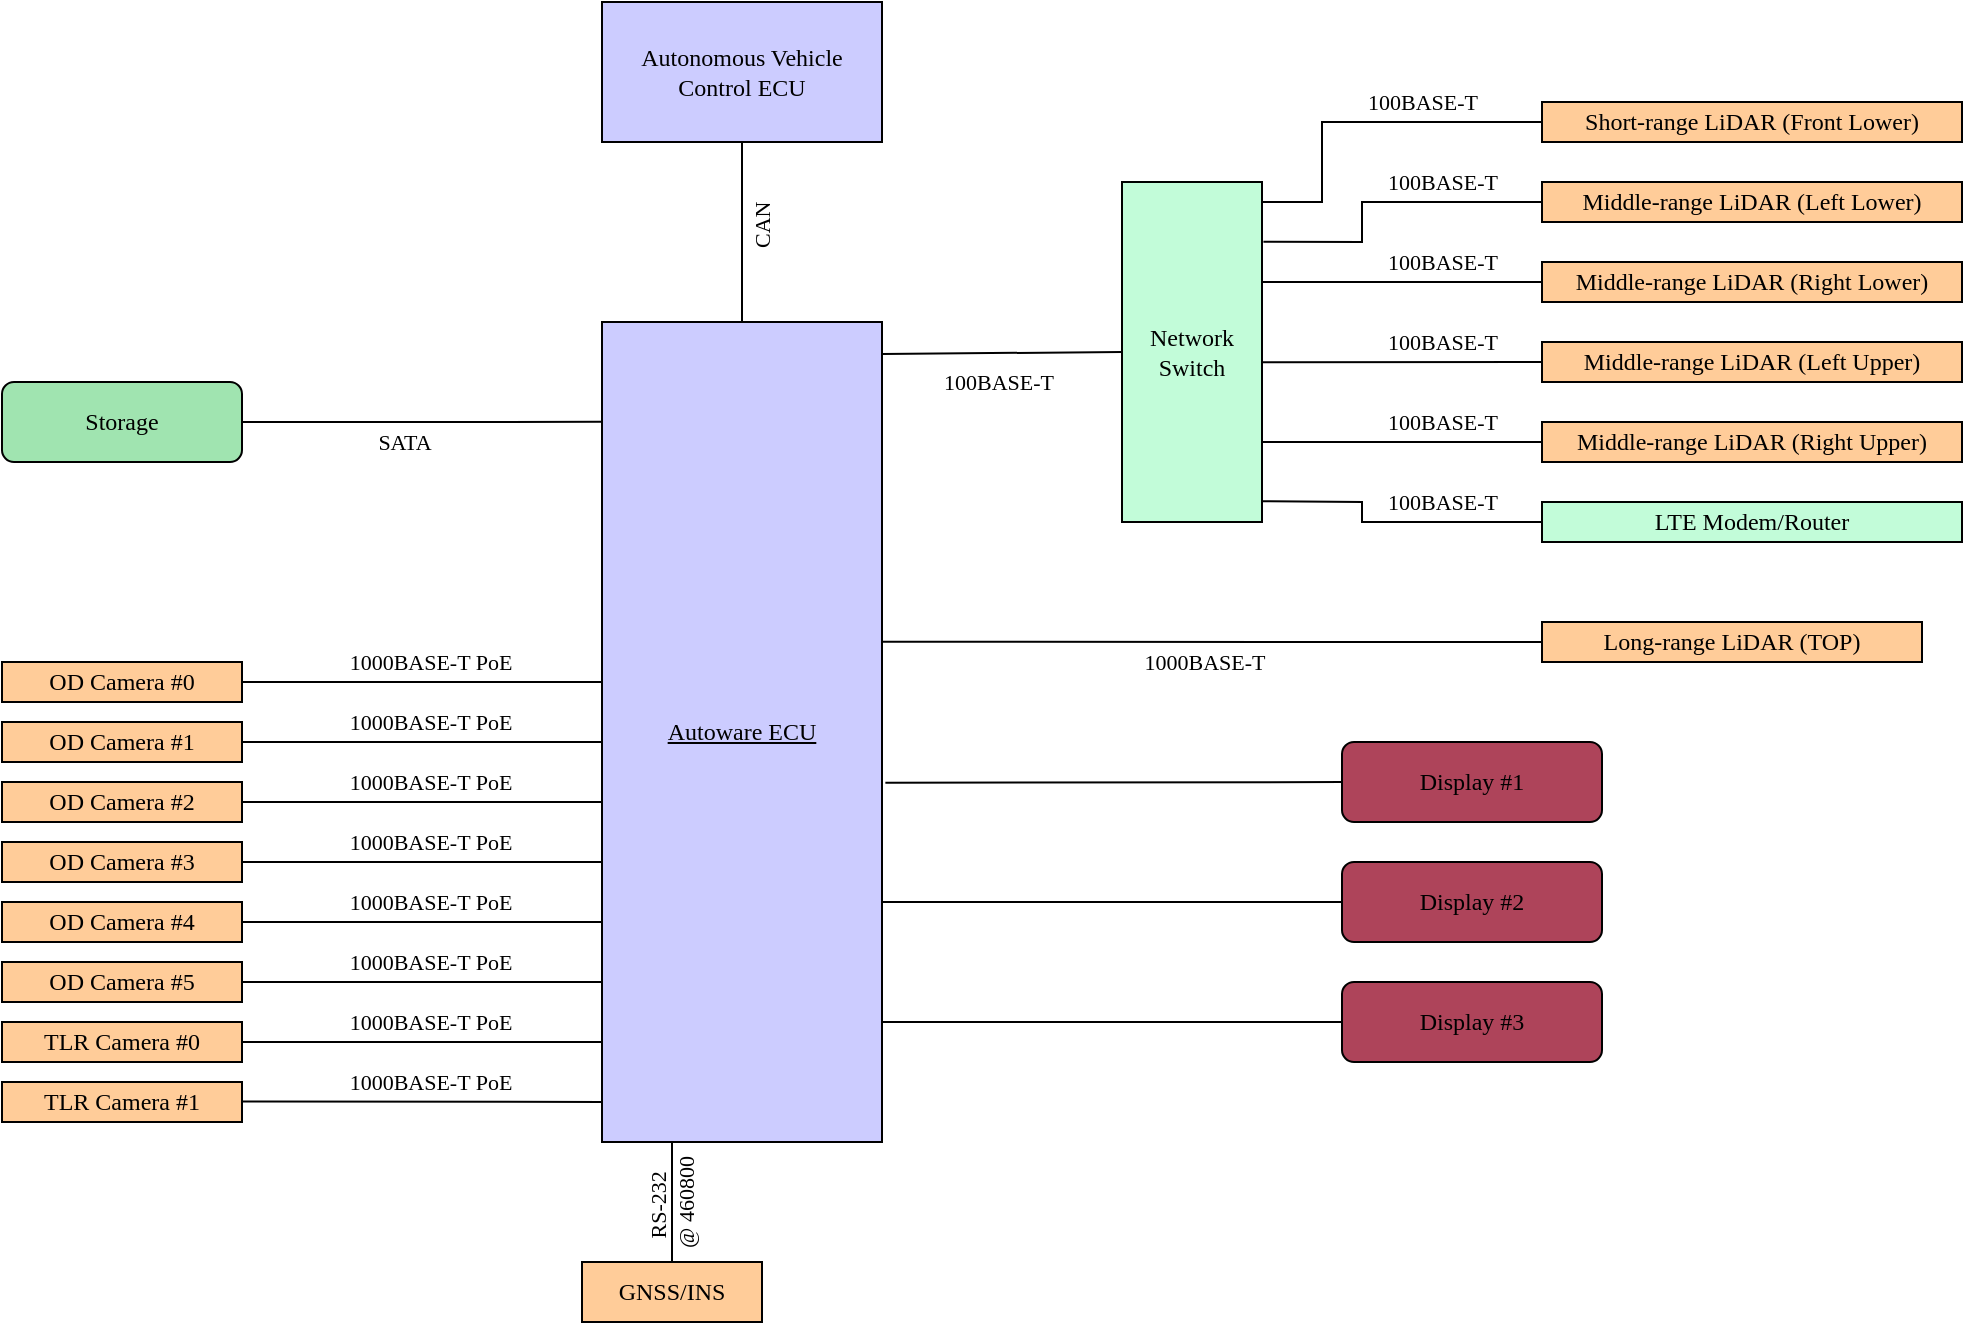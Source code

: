 <mxfile version="21.6.8" type="device" pages="2">
  <diagram name="Autoware-ECU" id="AX5VR44v51WtBOYb665k">
    <mxGraphModel dx="1434" dy="844" grid="1" gridSize="10" guides="1" tooltips="1" connect="1" arrows="1" fold="1" page="1" pageScale="1" pageWidth="1169" pageHeight="827" math="0" shadow="0">
      <root>
        <mxCell id="0" />
        <mxCell id="1" parent="0" />
        <mxCell id="MpWLjFtGv5BQi0g2c6ED-1" value="Autoware ECU" style="rounded=0;whiteSpace=wrap;html=1;fontStyle=4;fillColor=#CCCCFF;fontFamily=Prompt;fontSource=https%3A%2F%2Ffonts.googleapis.com%2Fcss%3Ffamily%3DPrompt;" vertex="1" parent="1">
          <mxGeometry x="380" y="170" width="140" height="410" as="geometry" />
        </mxCell>
        <mxCell id="MpWLjFtGv5BQi0g2c6ED-2" value="" style="endArrow=none;html=1;rounded=0;endFill=0;fontFamily=Prompt;fontSource=https%3A%2F%2Ffonts.googleapis.com%2Fcss%3Ffamily%3DPrompt;" edge="1" parent="1">
          <mxGeometry width="50" height="50" relative="1" as="geometry">
            <mxPoint x="380" y="560" as="sourcePoint" />
            <mxPoint x="200" y="559.71" as="targetPoint" />
          </mxGeometry>
        </mxCell>
        <mxCell id="MpWLjFtGv5BQi0g2c6ED-58" value="1000BASE-T PoE" style="edgeLabel;html=1;align=center;verticalAlign=middle;resizable=0;points=[];fontFamily=Prompt;fontSource=https%3A%2F%2Ffonts.googleapis.com%2Fcss%3Ffamily%3DPrompt;" vertex="1" connectable="0" parent="MpWLjFtGv5BQi0g2c6ED-2">
          <mxGeometry x="-0.044" y="1" relative="1" as="geometry">
            <mxPoint y="-11" as="offset" />
          </mxGeometry>
        </mxCell>
        <mxCell id="MpWLjFtGv5BQi0g2c6ED-5" value="TLR Camera #1" style="rounded=0;whiteSpace=wrap;html=1;fillColor=#FFCC99;fontFamily=Prompt;fontSource=https%3A%2F%2Ffonts.googleapis.com%2Fcss%3Ffamily%3DPrompt;" vertex="1" parent="1">
          <mxGeometry x="80" y="550" width="120" height="20" as="geometry" />
        </mxCell>
        <mxCell id="MpWLjFtGv5BQi0g2c6ED-6" value="" style="endArrow=none;html=1;rounded=0;endFill=0;fontFamily=Prompt;fontSource=https%3A%2F%2Ffonts.googleapis.com%2Fcss%3Ffamily%3DPrompt;" edge="1" parent="1">
          <mxGeometry width="50" height="50" relative="1" as="geometry">
            <mxPoint x="380" y="530" as="sourcePoint" />
            <mxPoint x="200" y="530" as="targetPoint" />
          </mxGeometry>
        </mxCell>
        <mxCell id="MpWLjFtGv5BQi0g2c6ED-59" value="1000BASE-T PoE" style="edgeLabel;html=1;align=center;verticalAlign=middle;resizable=0;points=[];fontFamily=Prompt;fontSource=https%3A%2F%2Ffonts.googleapis.com%2Fcss%3Ffamily%3DPrompt;" vertex="1" connectable="0" parent="MpWLjFtGv5BQi0g2c6ED-6">
          <mxGeometry x="-0.044" y="1" relative="1" as="geometry">
            <mxPoint y="-11" as="offset" />
          </mxGeometry>
        </mxCell>
        <mxCell id="MpWLjFtGv5BQi0g2c6ED-7" value="TLR Camera #0" style="rounded=0;whiteSpace=wrap;html=1;fillColor=#FFCC99;fontFamily=Prompt;fontSource=https%3A%2F%2Ffonts.googleapis.com%2Fcss%3Ffamily%3DPrompt;" vertex="1" parent="1">
          <mxGeometry x="80" y="520" width="120" height="20" as="geometry" />
        </mxCell>
        <mxCell id="MpWLjFtGv5BQi0g2c6ED-8" value="" style="endArrow=none;html=1;rounded=0;endFill=0;fontFamily=Prompt;fontSource=https%3A%2F%2Ffonts.googleapis.com%2Fcss%3Ffamily%3DPrompt;" edge="1" parent="1">
          <mxGeometry width="50" height="50" relative="1" as="geometry">
            <mxPoint x="380" y="500" as="sourcePoint" />
            <mxPoint x="200" y="500" as="targetPoint" />
          </mxGeometry>
        </mxCell>
        <mxCell id="MpWLjFtGv5BQi0g2c6ED-60" value="1000BASE-T PoE" style="edgeLabel;html=1;align=center;verticalAlign=middle;resizable=0;points=[];fontFamily=Prompt;fontSource=https%3A%2F%2Ffonts.googleapis.com%2Fcss%3Ffamily%3DPrompt;" vertex="1" connectable="0" parent="MpWLjFtGv5BQi0g2c6ED-8">
          <mxGeometry x="-0.044" y="1" relative="1" as="geometry">
            <mxPoint y="-11" as="offset" />
          </mxGeometry>
        </mxCell>
        <mxCell id="MpWLjFtGv5BQi0g2c6ED-9" value="OD Camera #5" style="rounded=0;whiteSpace=wrap;html=1;fillColor=#FFCC99;fontFamily=Prompt;fontSource=https%3A%2F%2Ffonts.googleapis.com%2Fcss%3Ffamily%3DPrompt;" vertex="1" parent="1">
          <mxGeometry x="80" y="490" width="120" height="20" as="geometry" />
        </mxCell>
        <mxCell id="MpWLjFtGv5BQi0g2c6ED-10" value="" style="endArrow=none;html=1;rounded=0;endFill=0;fontFamily=Prompt;fontSource=https%3A%2F%2Ffonts.googleapis.com%2Fcss%3Ffamily%3DPrompt;" edge="1" parent="1">
          <mxGeometry width="50" height="50" relative="1" as="geometry">
            <mxPoint x="380" y="470" as="sourcePoint" />
            <mxPoint x="200" y="470" as="targetPoint" />
          </mxGeometry>
        </mxCell>
        <mxCell id="MpWLjFtGv5BQi0g2c6ED-61" value="1000BASE-T PoE" style="edgeLabel;html=1;align=center;verticalAlign=middle;resizable=0;points=[];fontFamily=Prompt;fontSource=https%3A%2F%2Ffonts.googleapis.com%2Fcss%3Ffamily%3DPrompt;" vertex="1" connectable="0" parent="MpWLjFtGv5BQi0g2c6ED-10">
          <mxGeometry x="-0.044" y="1" relative="1" as="geometry">
            <mxPoint y="-11" as="offset" />
          </mxGeometry>
        </mxCell>
        <mxCell id="MpWLjFtGv5BQi0g2c6ED-11" value="OD Camera #4" style="rounded=0;whiteSpace=wrap;html=1;fillColor=#FFCC99;fontFamily=Prompt;fontSource=https%3A%2F%2Ffonts.googleapis.com%2Fcss%3Ffamily%3DPrompt;" vertex="1" parent="1">
          <mxGeometry x="80" y="460" width="120" height="20" as="geometry" />
        </mxCell>
        <mxCell id="MpWLjFtGv5BQi0g2c6ED-12" value="" style="endArrow=none;html=1;rounded=0;endFill=0;fontFamily=Prompt;fontSource=https%3A%2F%2Ffonts.googleapis.com%2Fcss%3Ffamily%3DPrompt;" edge="1" parent="1">
          <mxGeometry width="50" height="50" relative="1" as="geometry">
            <mxPoint x="380" y="440" as="sourcePoint" />
            <mxPoint x="200" y="440" as="targetPoint" />
          </mxGeometry>
        </mxCell>
        <mxCell id="MpWLjFtGv5BQi0g2c6ED-62" value="1000BASE-T PoE" style="edgeLabel;html=1;align=center;verticalAlign=middle;resizable=0;points=[];fontFamily=Prompt;fontSource=https%3A%2F%2Ffonts.googleapis.com%2Fcss%3Ffamily%3DPrompt;" vertex="1" connectable="0" parent="MpWLjFtGv5BQi0g2c6ED-12">
          <mxGeometry x="-0.044" y="1" relative="1" as="geometry">
            <mxPoint y="-11" as="offset" />
          </mxGeometry>
        </mxCell>
        <mxCell id="MpWLjFtGv5BQi0g2c6ED-13" value="OD Camera #3" style="rounded=0;whiteSpace=wrap;html=1;fillColor=#FFCC99;fontFamily=Prompt;fontSource=https%3A%2F%2Ffonts.googleapis.com%2Fcss%3Ffamily%3DPrompt;" vertex="1" parent="1">
          <mxGeometry x="80" y="430" width="120" height="20" as="geometry" />
        </mxCell>
        <mxCell id="MpWLjFtGv5BQi0g2c6ED-14" value="" style="endArrow=none;html=1;rounded=0;endFill=0;fontFamily=Prompt;fontSource=https%3A%2F%2Ffonts.googleapis.com%2Fcss%3Ffamily%3DPrompt;" edge="1" parent="1">
          <mxGeometry width="50" height="50" relative="1" as="geometry">
            <mxPoint x="380" y="410" as="sourcePoint" />
            <mxPoint x="200" y="410" as="targetPoint" />
          </mxGeometry>
        </mxCell>
        <mxCell id="MpWLjFtGv5BQi0g2c6ED-63" value="1000BASE-T PoE" style="edgeLabel;html=1;align=center;verticalAlign=middle;resizable=0;points=[];fontFamily=Prompt;fontSource=https%3A%2F%2Ffonts.googleapis.com%2Fcss%3Ffamily%3DPrompt;" vertex="1" connectable="0" parent="MpWLjFtGv5BQi0g2c6ED-14">
          <mxGeometry x="-0.044" y="1" relative="1" as="geometry">
            <mxPoint y="-11" as="offset" />
          </mxGeometry>
        </mxCell>
        <mxCell id="MpWLjFtGv5BQi0g2c6ED-15" value="OD Camera #2" style="rounded=0;whiteSpace=wrap;html=1;fillColor=#FFCC99;fontFamily=Prompt;fontSource=https%3A%2F%2Ffonts.googleapis.com%2Fcss%3Ffamily%3DPrompt;" vertex="1" parent="1">
          <mxGeometry x="80" y="400" width="120" height="20" as="geometry" />
        </mxCell>
        <mxCell id="MpWLjFtGv5BQi0g2c6ED-16" value="" style="endArrow=none;html=1;rounded=0;endFill=0;fontFamily=Prompt;fontSource=https%3A%2F%2Ffonts.googleapis.com%2Fcss%3Ffamily%3DPrompt;" edge="1" parent="1">
          <mxGeometry width="50" height="50" relative="1" as="geometry">
            <mxPoint x="380" y="380" as="sourcePoint" />
            <mxPoint x="200" y="380" as="targetPoint" />
          </mxGeometry>
        </mxCell>
        <mxCell id="MpWLjFtGv5BQi0g2c6ED-64" value="1000BASE-T PoE" style="edgeLabel;html=1;align=center;verticalAlign=middle;resizable=0;points=[];fontFamily=Prompt;fontSource=https%3A%2F%2Ffonts.googleapis.com%2Fcss%3Ffamily%3DPrompt;" vertex="1" connectable="0" parent="MpWLjFtGv5BQi0g2c6ED-16">
          <mxGeometry x="-0.044" y="1" relative="1" as="geometry">
            <mxPoint y="-11" as="offset" />
          </mxGeometry>
        </mxCell>
        <mxCell id="MpWLjFtGv5BQi0g2c6ED-17" value="OD Camera #1" style="rounded=0;whiteSpace=wrap;html=1;fillColor=#FFCC99;fontFamily=Prompt;fontSource=https%3A%2F%2Ffonts.googleapis.com%2Fcss%3Ffamily%3DPrompt;" vertex="1" parent="1">
          <mxGeometry x="80" y="370" width="120" height="20" as="geometry" />
        </mxCell>
        <mxCell id="MpWLjFtGv5BQi0g2c6ED-18" value="" style="endArrow=none;html=1;rounded=0;endFill=0;fontFamily=Prompt;fontSource=https%3A%2F%2Ffonts.googleapis.com%2Fcss%3Ffamily%3DPrompt;" edge="1" parent="1">
          <mxGeometry width="50" height="50" relative="1" as="geometry">
            <mxPoint x="380" y="350" as="sourcePoint" />
            <mxPoint x="200" y="350" as="targetPoint" />
          </mxGeometry>
        </mxCell>
        <mxCell id="MpWLjFtGv5BQi0g2c6ED-65" value="1000BASE-T PoE" style="edgeLabel;html=1;align=center;verticalAlign=middle;resizable=0;points=[];fontFamily=Prompt;fontSource=https%3A%2F%2Ffonts.googleapis.com%2Fcss%3Ffamily%3DPrompt;labelBackgroundColor=none;" vertex="1" connectable="0" parent="MpWLjFtGv5BQi0g2c6ED-18">
          <mxGeometry x="-0.044" y="1" relative="1" as="geometry">
            <mxPoint y="-11" as="offset" />
          </mxGeometry>
        </mxCell>
        <mxCell id="MpWLjFtGv5BQi0g2c6ED-19" value="OD Camera #0" style="rounded=0;whiteSpace=wrap;html=1;fillColor=#FFCC99;fontFamily=Prompt;fontSource=https%3A%2F%2Ffonts.googleapis.com%2Fcss%3Ffamily%3DPrompt;" vertex="1" parent="1">
          <mxGeometry x="80" y="340" width="120" height="20" as="geometry" />
        </mxCell>
        <mxCell id="MpWLjFtGv5BQi0g2c6ED-22" value="GNSS/INS" style="rounded=0;whiteSpace=wrap;html=1;fillColor=#FFCC99;fontFamily=Prompt;fontSource=https%3A%2F%2Ffonts.googleapis.com%2Fcss%3Ffamily%3DPrompt;" vertex="1" parent="1">
          <mxGeometry x="370" y="640" width="90" height="30" as="geometry" />
        </mxCell>
        <mxCell id="MpWLjFtGv5BQi0g2c6ED-23" value="Autonomous Vehicle&lt;br&gt;Control ECU" style="rounded=0;whiteSpace=wrap;html=1;fillColor=#CCCCFF;fontFamily=Prompt;fontSource=https%3A%2F%2Ffonts.googleapis.com%2Fcss%3Ffamily%3DPrompt;" vertex="1" parent="1">
          <mxGeometry x="380" y="10" width="140" height="70" as="geometry" />
        </mxCell>
        <mxCell id="MpWLjFtGv5BQi0g2c6ED-24" value="Network&lt;br&gt;Switch" style="rounded=0;whiteSpace=wrap;html=1;fillColor=#C2FCD9;fontFamily=Prompt;fontSource=https%3A%2F%2Ffonts.googleapis.com%2Fcss%3Ffamily%3DPrompt;" vertex="1" parent="1">
          <mxGeometry x="640" y="100" width="70" height="170" as="geometry" />
        </mxCell>
        <mxCell id="MpWLjFtGv5BQi0g2c6ED-25" value="" style="endArrow=none;html=1;rounded=0;entryX=0;entryY=0.5;entryDx=0;entryDy=0;exitX=1.001;exitY=0.039;exitDx=0;exitDy=0;exitPerimeter=0;endFill=0;fontFamily=Prompt;fontSource=https%3A%2F%2Ffonts.googleapis.com%2Fcss%3Ffamily%3DPrompt;" edge="1" parent="1" source="MpWLjFtGv5BQi0g2c6ED-1" target="MpWLjFtGv5BQi0g2c6ED-24">
          <mxGeometry width="50" height="50" relative="1" as="geometry">
            <mxPoint x="310" y="370" as="sourcePoint" />
            <mxPoint x="360" y="320" as="targetPoint" />
          </mxGeometry>
        </mxCell>
        <mxCell id="MpWLjFtGv5BQi0g2c6ED-67" value="100BASE-T" style="edgeLabel;html=1;align=center;verticalAlign=middle;resizable=0;points=[];fontFamily=Prompt;fontSource=https%3A%2F%2Ffonts.googleapis.com%2Fcss%3Ffamily%3DPrompt;" vertex="1" connectable="0" parent="MpWLjFtGv5BQi0g2c6ED-25">
          <mxGeometry x="-0.036" y="1" relative="1" as="geometry">
            <mxPoint y="15" as="offset" />
          </mxGeometry>
        </mxCell>
        <mxCell id="MpWLjFtGv5BQi0g2c6ED-26" value="Short-range LiDAR (Front Lower)" style="rounded=0;whiteSpace=wrap;html=1;fillColor=#FFCC99;fontFamily=Prompt;fontSource=https%3A%2F%2Ffonts.googleapis.com%2Fcss%3Ffamily%3DPrompt;" vertex="1" parent="1">
          <mxGeometry x="850" y="60" width="210" height="20" as="geometry" />
        </mxCell>
        <mxCell id="MpWLjFtGv5BQi0g2c6ED-27" value="Middle-range LiDAR (Left Lower)" style="rounded=0;whiteSpace=wrap;html=1;fillColor=#FFCC99;fontFamily=Prompt;fontSource=https%3A%2F%2Ffonts.googleapis.com%2Fcss%3Ffamily%3DPrompt;" vertex="1" parent="1">
          <mxGeometry x="850" y="100" width="210" height="20" as="geometry" />
        </mxCell>
        <mxCell id="MpWLjFtGv5BQi0g2c6ED-28" value="Middle-range LiDAR (Right Lower)" style="rounded=0;whiteSpace=wrap;html=1;fillColor=#FFCC99;fontFamily=Prompt;fontSource=https%3A%2F%2Ffonts.googleapis.com%2Fcss%3Ffamily%3DPrompt;" vertex="1" parent="1">
          <mxGeometry x="850" y="140" width="210" height="20" as="geometry" />
        </mxCell>
        <mxCell id="MpWLjFtGv5BQi0g2c6ED-29" value="Middle-range LiDAR (Left Upper)" style="rounded=0;whiteSpace=wrap;html=1;fillColor=#FFCC99;fontFamily=Prompt;fontSource=https%3A%2F%2Ffonts.googleapis.com%2Fcss%3Ffamily%3DPrompt;" vertex="1" parent="1">
          <mxGeometry x="850" y="180" width="210" height="20" as="geometry" />
        </mxCell>
        <mxCell id="MpWLjFtGv5BQi0g2c6ED-30" value="Middle-range LiDAR (Right Upper)" style="rounded=0;whiteSpace=wrap;html=1;fillColor=#FFCC99;fontFamily=Prompt;fontSource=https%3A%2F%2Ffonts.googleapis.com%2Fcss%3Ffamily%3DPrompt;" vertex="1" parent="1">
          <mxGeometry x="850" y="220" width="210" height="20" as="geometry" />
        </mxCell>
        <mxCell id="MpWLjFtGv5BQi0g2c6ED-31" value="LTE Modem/Router" style="rounded=0;whiteSpace=wrap;html=1;fillColor=#C2FCD9;fontFamily=Prompt;fontSource=https%3A%2F%2Ffonts.googleapis.com%2Fcss%3Ffamily%3DPrompt;" vertex="1" parent="1">
          <mxGeometry x="850" y="260" width="210" height="20" as="geometry" />
        </mxCell>
        <mxCell id="MpWLjFtGv5BQi0g2c6ED-42" value="Long-range LiDAR (TOP)" style="rounded=0;whiteSpace=wrap;html=1;fillColor=#FFCC99;fontFamily=Prompt;fontSource=https%3A%2F%2Ffonts.googleapis.com%2Fcss%3Ffamily%3DPrompt;" vertex="1" parent="1">
          <mxGeometry x="850" y="320" width="190" height="20" as="geometry" />
        </mxCell>
        <mxCell id="MpWLjFtGv5BQi0g2c6ED-43" value="" style="endArrow=none;html=1;rounded=0;entryX=0;entryY=0.5;entryDx=0;entryDy=0;exitX=0.999;exitY=0.39;exitDx=0;exitDy=0;exitPerimeter=0;endFill=0;fontFamily=Prompt;fontSource=https%3A%2F%2Ffonts.googleapis.com%2Fcss%3Ffamily%3DPrompt;" edge="1" parent="1" source="MpWLjFtGv5BQi0g2c6ED-1" target="MpWLjFtGv5BQi0g2c6ED-42">
          <mxGeometry width="50" height="50" relative="1" as="geometry">
            <mxPoint x="610" y="380" as="sourcePoint" />
            <mxPoint x="660" y="330" as="targetPoint" />
          </mxGeometry>
        </mxCell>
        <mxCell id="MpWLjFtGv5BQi0g2c6ED-70" value="1000BASE-T" style="edgeLabel;html=1;align=center;verticalAlign=middle;resizable=0;points=[];fontFamily=Prompt;fontSource=https%3A%2F%2Ffonts.googleapis.com%2Fcss%3Ffamily%3DPrompt;labelBackgroundColor=none;" vertex="1" connectable="0" parent="MpWLjFtGv5BQi0g2c6ED-43">
          <mxGeometry x="-0.044" y="1" relative="1" as="geometry">
            <mxPoint x="3" y="11" as="offset" />
          </mxGeometry>
        </mxCell>
        <mxCell id="MpWLjFtGv5BQi0g2c6ED-46" value="" style="endArrow=none;html=1;rounded=0;entryX=0;entryY=0.5;entryDx=0;entryDy=0;exitX=1;exitY=0.059;exitDx=0;exitDy=0;exitPerimeter=0;endFill=0;fontFamily=Prompt;fontSource=https%3A%2F%2Ffonts.googleapis.com%2Fcss%3Ffamily%3DPrompt;" edge="1" parent="1" source="MpWLjFtGv5BQi0g2c6ED-24" target="MpWLjFtGv5BQi0g2c6ED-26">
          <mxGeometry width="50" height="50" relative="1" as="geometry">
            <mxPoint x="760" y="170" as="sourcePoint" />
            <mxPoint x="810" y="120" as="targetPoint" />
            <Array as="points">
              <mxPoint x="740" y="110" />
              <mxPoint x="740" y="70" />
            </Array>
          </mxGeometry>
        </mxCell>
        <mxCell id="MpWLjFtGv5BQi0g2c6ED-47" value="" style="endArrow=none;html=1;rounded=0;entryX=0;entryY=0.5;entryDx=0;entryDy=0;exitX=1.01;exitY=0.176;exitDx=0;exitDy=0;exitPerimeter=0;endFill=0;fontFamily=Prompt;fontSource=https%3A%2F%2Ffonts.googleapis.com%2Fcss%3Ffamily%3DPrompt;" edge="1" parent="1" source="MpWLjFtGv5BQi0g2c6ED-24" target="MpWLjFtGv5BQi0g2c6ED-27">
          <mxGeometry width="50" height="50" relative="1" as="geometry">
            <mxPoint x="760" y="160" as="sourcePoint" />
            <mxPoint x="810" y="110" as="targetPoint" />
            <Array as="points">
              <mxPoint x="760" y="130" />
              <mxPoint x="760" y="110" />
            </Array>
          </mxGeometry>
        </mxCell>
        <mxCell id="MpWLjFtGv5BQi0g2c6ED-48" value="" style="endArrow=none;html=1;rounded=0;entryX=0;entryY=0.5;entryDx=0;entryDy=0;exitX=1.002;exitY=0.294;exitDx=0;exitDy=0;exitPerimeter=0;endFill=0;fontFamily=Prompt;fontSource=https%3A%2F%2Ffonts.googleapis.com%2Fcss%3Ffamily%3DPrompt;" edge="1" parent="1" source="MpWLjFtGv5BQi0g2c6ED-24" target="MpWLjFtGv5BQi0g2c6ED-28">
          <mxGeometry width="50" height="50" relative="1" as="geometry">
            <mxPoint x="760" y="190" as="sourcePoint" />
            <mxPoint x="810" y="140" as="targetPoint" />
          </mxGeometry>
        </mxCell>
        <mxCell id="MpWLjFtGv5BQi0g2c6ED-49" value="" style="endArrow=none;html=1;rounded=0;entryX=0;entryY=0.5;entryDx=0;entryDy=0;exitX=0.999;exitY=0.53;exitDx=0;exitDy=0;exitPerimeter=0;endFill=0;fontFamily=Prompt;fontSource=https%3A%2F%2Ffonts.googleapis.com%2Fcss%3Ffamily%3DPrompt;" edge="1" parent="1" source="MpWLjFtGv5BQi0g2c6ED-24" target="MpWLjFtGv5BQi0g2c6ED-29">
          <mxGeometry width="50" height="50" relative="1" as="geometry">
            <mxPoint x="750" y="230" as="sourcePoint" />
            <mxPoint x="800" y="180" as="targetPoint" />
          </mxGeometry>
        </mxCell>
        <mxCell id="MpWLjFtGv5BQi0g2c6ED-50" value="" style="endArrow=none;html=1;rounded=0;entryX=0;entryY=0.5;entryDx=0;entryDy=0;exitX=1.005;exitY=0.765;exitDx=0;exitDy=0;endFill=0;fontFamily=Prompt;fontSource=https%3A%2F%2Ffonts.googleapis.com%2Fcss%3Ffamily%3DPrompt;exitPerimeter=0;" edge="1" parent="1" source="MpWLjFtGv5BQi0g2c6ED-24" target="MpWLjFtGv5BQi0g2c6ED-30">
          <mxGeometry width="50" height="50" relative="1" as="geometry">
            <mxPoint x="740" y="290" as="sourcePoint" />
            <mxPoint x="790" y="240" as="targetPoint" />
            <Array as="points">
              <mxPoint x="820" y="230" />
            </Array>
          </mxGeometry>
        </mxCell>
        <mxCell id="MpWLjFtGv5BQi0g2c6ED-51" value="" style="endArrow=none;html=1;rounded=0;entryX=0;entryY=0.5;entryDx=0;entryDy=0;exitX=0.996;exitY=0.939;exitDx=0;exitDy=0;exitPerimeter=0;endFill=0;fontFamily=Prompt;fontSource=https%3A%2F%2Ffonts.googleapis.com%2Fcss%3Ffamily%3DPrompt;" edge="1" parent="1" source="MpWLjFtGv5BQi0g2c6ED-24" target="MpWLjFtGv5BQi0g2c6ED-31">
          <mxGeometry width="50" height="50" relative="1" as="geometry">
            <mxPoint x="740" y="310" as="sourcePoint" />
            <mxPoint x="790" y="260" as="targetPoint" />
            <Array as="points">
              <mxPoint x="760" y="260" />
              <mxPoint x="760" y="270" />
            </Array>
          </mxGeometry>
        </mxCell>
        <mxCell id="MpWLjFtGv5BQi0g2c6ED-53" value="" style="endArrow=none;html=1;rounded=0;exitX=0.25;exitY=1;exitDx=0;exitDy=0;entryX=0.5;entryY=0;entryDx=0;entryDy=0;endFill=0;fontFamily=Prompt;fontSource=https%3A%2F%2Ffonts.googleapis.com%2Fcss%3Ffamily%3DPrompt;" edge="1" parent="1" source="MpWLjFtGv5BQi0g2c6ED-1" target="MpWLjFtGv5BQi0g2c6ED-22">
          <mxGeometry width="50" height="50" relative="1" as="geometry">
            <mxPoint x="440" y="650" as="sourcePoint" />
            <mxPoint x="490" y="600" as="targetPoint" />
          </mxGeometry>
        </mxCell>
        <mxCell id="MpWLjFtGv5BQi0g2c6ED-74" value="RS-232&amp;nbsp;&lt;br&gt;@ 460800" style="edgeLabel;html=1;align=center;verticalAlign=middle;resizable=0;points=[];fontFamily=Prompt;fontSource=https%3A%2F%2Ffonts.googleapis.com%2Fcss%3Ffamily%3DPrompt;rotation=-90;labelBackgroundColor=none;" vertex="1" connectable="0" parent="MpWLjFtGv5BQi0g2c6ED-53">
          <mxGeometry x="0.15" y="4" relative="1" as="geometry">
            <mxPoint x="-4" y="-4" as="offset" />
          </mxGeometry>
        </mxCell>
        <mxCell id="MpWLjFtGv5BQi0g2c6ED-55" value="Storage" style="rounded=1;whiteSpace=wrap;html=1;fillColor=#A0E4B0;fontFamily=Prompt;fontSource=https%3A%2F%2Ffonts.googleapis.com%2Fcss%3Ffamily%3DPrompt;" vertex="1" parent="1">
          <mxGeometry x="80" y="200" width="120" height="40" as="geometry" />
        </mxCell>
        <mxCell id="MpWLjFtGv5BQi0g2c6ED-56" value="" style="endArrow=none;html=1;rounded=0;exitX=1;exitY=0.5;exitDx=0;exitDy=0;entryX=-0.001;entryY=0.073;entryDx=0;entryDy=0;entryPerimeter=0;fontFamily=Prompt;fontSource=https%3A%2F%2Ffonts.googleapis.com%2Fcss%3Ffamily%3DPrompt;" edge="1" parent="1" source="MpWLjFtGv5BQi0g2c6ED-55">
          <mxGeometry width="50" height="50" relative="1" as="geometry">
            <mxPoint x="250" y="260" as="sourcePoint" />
            <mxPoint x="379.86" y="219.93" as="targetPoint" />
          </mxGeometry>
        </mxCell>
        <mxCell id="MpWLjFtGv5BQi0g2c6ED-68" value="SATA" style="edgeLabel;html=1;align=center;verticalAlign=middle;resizable=0;points=[];fontFamily=Prompt;fontSource=https%3A%2F%2Ffonts.googleapis.com%2Fcss%3Ffamily%3DPrompt;labelBackgroundColor=none;" vertex="1" connectable="0" parent="MpWLjFtGv5BQi0g2c6ED-56">
          <mxGeometry x="-0.249" y="1" relative="1" as="geometry">
            <mxPoint x="13" y="11" as="offset" />
          </mxGeometry>
        </mxCell>
        <mxCell id="MpWLjFtGv5BQi0g2c6ED-57" value="" style="endArrow=none;html=1;rounded=0;entryX=0.5;entryY=1;entryDx=0;entryDy=0;exitX=0.5;exitY=0;exitDx=0;exitDy=0;fontFamily=Prompt;fontSource=https%3A%2F%2Ffonts.googleapis.com%2Fcss%3Ffamily%3DPrompt;" edge="1" parent="1" source="MpWLjFtGv5BQi0g2c6ED-1" target="MpWLjFtGv5BQi0g2c6ED-23">
          <mxGeometry width="50" height="50" relative="1" as="geometry">
            <mxPoint x="420" y="170" as="sourcePoint" />
            <mxPoint x="470" y="120" as="targetPoint" />
          </mxGeometry>
        </mxCell>
        <mxCell id="MpWLjFtGv5BQi0g2c6ED-78" value="CAN&amp;nbsp;" style="edgeLabel;html=1;align=center;verticalAlign=middle;resizable=0;points=[];fontFamily=Prompt;fontSource=https%3A%2F%2Ffonts.googleapis.com%2Fcss%3Ffamily%3DPrompt;rotation=-90;" vertex="1" connectable="0" parent="MpWLjFtGv5BQi0g2c6ED-57">
          <mxGeometry x="0.038" y="-1" relative="1" as="geometry">
            <mxPoint x="9" y="-3" as="offset" />
          </mxGeometry>
        </mxCell>
        <mxCell id="MpWLjFtGv5BQi0g2c6ED-71" value="Display #1" style="rounded=1;whiteSpace=wrap;html=1;fillColor=#AE445A;fontFamily=Prompt;fontSource=https%3A%2F%2Ffonts.googleapis.com%2Fcss%3Ffamily%3DPrompt;" vertex="1" parent="1">
          <mxGeometry x="750" y="380" width="130" height="40" as="geometry" />
        </mxCell>
        <mxCell id="MpWLjFtGv5BQi0g2c6ED-72" value="Display #2" style="rounded=1;whiteSpace=wrap;html=1;fillColor=#AE445A;fontFamily=Prompt;fontSource=https%3A%2F%2Ffonts.googleapis.com%2Fcss%3Ffamily%3DPrompt;" vertex="1" parent="1">
          <mxGeometry x="750" y="440" width="130" height="40" as="geometry" />
        </mxCell>
        <mxCell id="MpWLjFtGv5BQi0g2c6ED-73" value="Display #3" style="rounded=1;whiteSpace=wrap;html=1;fillColor=#AE445A;fontFamily=Prompt;fontSource=https%3A%2F%2Ffonts.googleapis.com%2Fcss%3Ffamily%3DPrompt;" vertex="1" parent="1">
          <mxGeometry x="750" y="500" width="130" height="40" as="geometry" />
        </mxCell>
        <mxCell id="MpWLjFtGv5BQi0g2c6ED-75" value="" style="endArrow=none;html=1;rounded=0;entryX=0;entryY=0.5;entryDx=0;entryDy=0;exitX=1.012;exitY=0.562;exitDx=0;exitDy=0;exitPerimeter=0;fontFamily=Prompt;fontSource=https%3A%2F%2Ffonts.googleapis.com%2Fcss%3Ffamily%3DPrompt;" edge="1" parent="1" source="MpWLjFtGv5BQi0g2c6ED-1" target="MpWLjFtGv5BQi0g2c6ED-71">
          <mxGeometry width="50" height="50" relative="1" as="geometry">
            <mxPoint x="610" y="460" as="sourcePoint" />
            <mxPoint x="660" y="410" as="targetPoint" />
          </mxGeometry>
        </mxCell>
        <mxCell id="MpWLjFtGv5BQi0g2c6ED-76" value="" style="endArrow=none;html=1;rounded=0;entryX=0;entryY=0.5;entryDx=0;entryDy=0;exitX=1.012;exitY=0.562;exitDx=0;exitDy=0;exitPerimeter=0;fontFamily=Prompt;fontSource=https%3A%2F%2Ffonts.googleapis.com%2Fcss%3Ffamily%3DPrompt;" edge="1" parent="1" target="MpWLjFtGv5BQi0g2c6ED-72">
          <mxGeometry width="50" height="50" relative="1" as="geometry">
            <mxPoint x="520" y="460" as="sourcePoint" />
            <mxPoint x="748" y="460" as="targetPoint" />
          </mxGeometry>
        </mxCell>
        <mxCell id="MpWLjFtGv5BQi0g2c6ED-77" value="" style="endArrow=none;html=1;rounded=0;entryX=0;entryY=0.5;entryDx=0;entryDy=0;exitX=1.012;exitY=0.562;exitDx=0;exitDy=0;exitPerimeter=0;fontFamily=Prompt;fontSource=https%3A%2F%2Ffonts.googleapis.com%2Fcss%3Ffamily%3DPrompt;" edge="1" parent="1">
          <mxGeometry width="50" height="50" relative="1" as="geometry">
            <mxPoint x="520" y="520" as="sourcePoint" />
            <mxPoint x="750" y="520" as="targetPoint" />
          </mxGeometry>
        </mxCell>
        <mxCell id="MpWLjFtGv5BQi0g2c6ED-80" value="100BASE-T" style="edgeLabel;html=1;align=center;verticalAlign=middle;resizable=0;points=[];fontFamily=Prompt;fontSource=https%3A%2F%2Ffonts.googleapis.com%2Fcss%3Ffamily%3DPrompt;labelBackgroundColor=none;" vertex="1" connectable="0" parent="1">
          <mxGeometry x="789.999" y="59.998" as="geometry" />
        </mxCell>
        <mxCell id="MpWLjFtGv5BQi0g2c6ED-86" value="100BASE-T" style="edgeLabel;html=1;align=center;verticalAlign=middle;resizable=0;points=[];fontFamily=Prompt;fontSource=https%3A%2F%2Ffonts.googleapis.com%2Fcss%3Ffamily%3DPrompt;labelBackgroundColor=none;" vertex="1" connectable="0" parent="1">
          <mxGeometry x="799.999" y="99.998" as="geometry" />
        </mxCell>
        <mxCell id="MpWLjFtGv5BQi0g2c6ED-87" value="100BASE-T" style="edgeLabel;html=1;align=center;verticalAlign=middle;resizable=0;points=[];fontFamily=Prompt;fontSource=https%3A%2F%2Ffonts.googleapis.com%2Fcss%3Ffamily%3DPrompt;labelBackgroundColor=none;" vertex="1" connectable="0" parent="1">
          <mxGeometry x="799.999" y="139.998" as="geometry" />
        </mxCell>
        <mxCell id="MpWLjFtGv5BQi0g2c6ED-88" value="100BASE-T" style="edgeLabel;html=1;align=center;verticalAlign=middle;resizable=0;points=[];fontFamily=Prompt;fontSource=https%3A%2F%2Ffonts.googleapis.com%2Fcss%3Ffamily%3DPrompt;labelBackgroundColor=none;" vertex="1" connectable="0" parent="1">
          <mxGeometry x="799.999" y="179.998" as="geometry" />
        </mxCell>
        <mxCell id="MpWLjFtGv5BQi0g2c6ED-89" value="100BASE-T" style="edgeLabel;html=1;align=center;verticalAlign=middle;resizable=0;points=[];fontFamily=Prompt;fontSource=https%3A%2F%2Ffonts.googleapis.com%2Fcss%3Ffamily%3DPrompt;labelBackgroundColor=none;" vertex="1" connectable="0" parent="1">
          <mxGeometry x="799.999" y="219.998" as="geometry" />
        </mxCell>
        <mxCell id="MpWLjFtGv5BQi0g2c6ED-90" value="100BASE-T" style="edgeLabel;html=1;align=center;verticalAlign=middle;resizable=0;points=[];fontFamily=Prompt;fontSource=https%3A%2F%2Ffonts.googleapis.com%2Fcss%3Ffamily%3DPrompt;labelBackgroundColor=none;" vertex="1" connectable="0" parent="1">
          <mxGeometry x="799.999" y="259.998" as="geometry" />
        </mxCell>
      </root>
    </mxGraphModel>
  </diagram>
  <diagram id="AUTK_wiH3On0zzu6kwTS" name="AV-Control-ECU">
    <mxGraphModel dx="1434" dy="844" grid="1" gridSize="10" guides="1" tooltips="1" connect="1" arrows="1" fold="1" page="1" pageScale="1" pageWidth="1169" pageHeight="827" math="0" shadow="0">
      <root>
        <mxCell id="0" />
        <mxCell id="1" parent="0" />
        <mxCell id="Y3buz2O3RFR4yCaPuDKv-1" value="&lt;u&gt;Autonomous Vehicle&lt;br style=&quot;border-color: var(--border-color); font-family: Prompt;&quot;&gt;&lt;span style=&quot;font-family: Prompt;&quot;&gt;Control ECU&lt;/span&gt;&lt;/u&gt;" style="rounded=0;whiteSpace=wrap;html=1;fillColor=#B590CA;" vertex="1" parent="1">
          <mxGeometry x="450" y="280" width="150" height="280" as="geometry" />
        </mxCell>
        <mxCell id="yfftt2txJxVb2VkPWGOE-1" value="Throttle Control ECU" style="rounded=0;whiteSpace=wrap;html=1;fillColor=#CFF1EF;" vertex="1" parent="1">
          <mxGeometry x="70" y="280" width="160" height="20" as="geometry" />
        </mxCell>
        <mxCell id="yfftt2txJxVb2VkPWGOE-2" value="Break Control ECU" style="rounded=0;whiteSpace=wrap;html=1;fillColor=#CFF1EF;" vertex="1" parent="1">
          <mxGeometry x="70" y="310" width="160" height="20" as="geometry" />
        </mxCell>
        <mxCell id="yfftt2txJxVb2VkPWGOE-3" value="Steering Control ECU" style="rounded=0;whiteSpace=wrap;html=1;fillColor=#CFF1EF;" vertex="1" parent="1">
          <mxGeometry x="70" y="350" width="160" height="20" as="geometry" />
        </mxCell>
        <mxCell id="yfftt2txJxVb2VkPWGOE-4" value="Steering Control ECU" style="rounded=0;whiteSpace=wrap;html=1;fillColor=#CFF1EF;" vertex="1" parent="1">
          <mxGeometry x="70" y="380" width="160" height="20" as="geometry" />
        </mxCell>
        <mxCell id="yfftt2txJxVb2VkPWGOE-6" value="" style="endArrow=none;html=1;rounded=0;" edge="1" parent="1">
          <mxGeometry width="50" height="50" relative="1" as="geometry">
            <mxPoint x="280" y="390" as="sourcePoint" />
            <mxPoint x="280" y="290" as="targetPoint" />
          </mxGeometry>
        </mxCell>
        <mxCell id="yfftt2txJxVb2VkPWGOE-7" value="" style="endArrow=none;html=1;rounded=0;exitX=1;exitY=0.5;exitDx=0;exitDy=0;" edge="1" parent="1" source="yfftt2txJxVb2VkPWGOE-1">
          <mxGeometry width="50" height="50" relative="1" as="geometry">
            <mxPoint x="270" y="300" as="sourcePoint" />
            <mxPoint x="280" y="290" as="targetPoint" />
          </mxGeometry>
        </mxCell>
        <mxCell id="yfftt2txJxVb2VkPWGOE-8" value="" style="endArrow=none;html=1;rounded=0;exitX=1;exitY=0.5;exitDx=0;exitDy=0;" edge="1" parent="1">
          <mxGeometry width="50" height="50" relative="1" as="geometry">
            <mxPoint x="230" y="389.9" as="sourcePoint" />
            <mxPoint x="280" y="389.9" as="targetPoint" />
          </mxGeometry>
        </mxCell>
        <mxCell id="yfftt2txJxVb2VkPWGOE-9" value="" style="endArrow=none;html=1;rounded=0;exitX=1;exitY=0.5;exitDx=0;exitDy=0;" edge="1" parent="1">
          <mxGeometry width="50" height="50" relative="1" as="geometry">
            <mxPoint x="230" y="359.9" as="sourcePoint" />
            <mxPoint x="280" y="359.9" as="targetPoint" />
          </mxGeometry>
        </mxCell>
        <mxCell id="yfftt2txJxVb2VkPWGOE-10" value="" style="endArrow=none;html=1;rounded=0;exitX=1;exitY=0.5;exitDx=0;exitDy=0;" edge="1" parent="1">
          <mxGeometry width="50" height="50" relative="1" as="geometry">
            <mxPoint x="230" y="319.9" as="sourcePoint" />
            <mxPoint x="280" y="319.9" as="targetPoint" />
          </mxGeometry>
        </mxCell>
        <mxCell id="yfftt2txJxVb2VkPWGOE-11" value="" style="endArrow=none;html=1;rounded=0;entryX=-0.002;entryY=0.215;entryDx=0;entryDy=0;entryPerimeter=0;" edge="1" parent="1" target="Y3buz2O3RFR4yCaPuDKv-1">
          <mxGeometry width="50" height="50" relative="1" as="geometry">
            <mxPoint x="280" y="340" as="sourcePoint" />
            <mxPoint x="430" y="320" as="targetPoint" />
          </mxGeometry>
        </mxCell>
        <mxCell id="yfftt2txJxVb2VkPWGOE-12" value="CAN" style="edgeLabel;html=1;align=center;verticalAlign=middle;resizable=0;points=[];" vertex="1" connectable="0" parent="yfftt2txJxVb2VkPWGOE-11">
          <mxGeometry x="-0.076" y="1" relative="1" as="geometry">
            <mxPoint y="11" as="offset" />
          </mxGeometry>
        </mxCell>
        <mxCell id="kUhaJ3z2Yy1bxrmRJ2zP-1" value="Autoware ECU" style="rounded=0;whiteSpace=wrap;html=1;fillColor=#B590CA;fontFamily=Prompt;fontSource=https%3A%2F%2Ffonts.googleapis.com%2Fcss%3Ffamily%3DPrompt;" vertex="1" parent="1">
          <mxGeometry x="450" y="150" width="150" height="70" as="geometry" />
        </mxCell>
        <mxCell id="kUhaJ3z2Yy1bxrmRJ2zP-2" value="" style="endArrow=none;html=1;rounded=0;exitX=0.5;exitY=0;exitDx=0;exitDy=0;entryX=0.5;entryY=1;entryDx=0;entryDy=0;" edge="1" parent="1" source="Y3buz2O3RFR4yCaPuDKv-1" target="kUhaJ3z2Yy1bxrmRJ2zP-1">
          <mxGeometry width="50" height="50" relative="1" as="geometry">
            <mxPoint x="530" y="270" as="sourcePoint" />
            <mxPoint x="580" y="220" as="targetPoint" />
          </mxGeometry>
        </mxCell>
        <mxCell id="kUhaJ3z2Yy1bxrmRJ2zP-3" value="" style="endArrow=none;html=1;rounded=0;entryX=0.002;entryY=0.712;entryDx=0;entryDy=0;entryPerimeter=0;" edge="1" parent="1" target="Y3buz2O3RFR4yCaPuDKv-1">
          <mxGeometry width="50" height="50" relative="1" as="geometry">
            <mxPoint x="280" y="480" as="sourcePoint" />
            <mxPoint x="360" y="470" as="targetPoint" />
          </mxGeometry>
        </mxCell>
        <mxCell id="kUhaJ3z2Yy1bxrmRJ2zP-5" value="Vehicle CAN Network" style="rounded=0;whiteSpace=wrap;html=1;fillColor=#F5CAB3;" vertex="1" parent="1">
          <mxGeometry x="120" y="470" width="160" height="20" as="geometry" />
        </mxCell>
        <mxCell id="kUhaJ3z2Yy1bxrmRJ2zP-6" value="CAN" style="edgeLabel;html=1;align=center;verticalAlign=middle;resizable=0;points=[];" vertex="1" connectable="0" parent="1">
          <mxGeometry x="368.622" y="490.003" as="geometry" />
        </mxCell>
        <mxCell id="kUhaJ3z2Yy1bxrmRJ2zP-7" value="CAN" style="edgeLabel;html=1;align=center;verticalAlign=middle;resizable=0;points=[];rotation=-90;" vertex="1" connectable="0" parent="1">
          <mxGeometry x="540.002" y="250.003" as="geometry" />
        </mxCell>
        <mxCell id="kUhaJ3z2Yy1bxrmRJ2zP-8" value="Audio Warning" style="rounded=0;whiteSpace=wrap;html=1;fillColor=#F3ECB8;" vertex="1" parent="1">
          <mxGeometry x="720" y="470" width="160" height="20" as="geometry" />
        </mxCell>
        <mxCell id="kUhaJ3z2Yy1bxrmRJ2zP-9" value="" style="endArrow=none;html=1;rounded=0;entryX=0;entryY=0.5;entryDx=0;entryDy=0;exitX=1.001;exitY=0.714;exitDx=0;exitDy=0;exitPerimeter=0;" edge="1" parent="1" source="Y3buz2O3RFR4yCaPuDKv-1" target="kUhaJ3z2Yy1bxrmRJ2zP-8">
          <mxGeometry width="50" height="50" relative="1" as="geometry">
            <mxPoint x="630" y="530" as="sourcePoint" />
            <mxPoint x="680" y="480" as="targetPoint" />
          </mxGeometry>
        </mxCell>
        <mxCell id="kUhaJ3z2Yy1bxrmRJ2zP-10" value="Digital Signal" style="edgeLabel;html=1;align=center;verticalAlign=middle;resizable=0;points=[];" vertex="1" connectable="0" parent="kUhaJ3z2Yy1bxrmRJ2zP-9">
          <mxGeometry x="0.378" y="-2" relative="1" as="geometry">
            <mxPoint x="-12" y="8" as="offset" />
          </mxGeometry>
        </mxCell>
        <mxCell id="kUhaJ3z2Yy1bxrmRJ2zP-11" value="Hazard Lights" style="rounded=0;whiteSpace=wrap;html=1;fillColor=#FBCFFC;" vertex="1" parent="1">
          <mxGeometry x="720" y="300" width="160" height="20" as="geometry" />
        </mxCell>
        <mxCell id="kUhaJ3z2Yy1bxrmRJ2zP-12" value="High Beam" style="rounded=0;whiteSpace=wrap;html=1;fillColor=#FBCFFC;" vertex="1" parent="1">
          <mxGeometry x="720" y="330" width="160" height="20" as="geometry" />
        </mxCell>
        <mxCell id="kUhaJ3z2Yy1bxrmRJ2zP-13" value="Blinkers" style="rounded=0;whiteSpace=wrap;html=1;fillColor=#FBCFFC;" vertex="1" parent="1">
          <mxGeometry x="720" y="360" width="160" height="20" as="geometry" />
        </mxCell>
        <mxCell id="kUhaJ3z2Yy1bxrmRJ2zP-14" value="Headlight Flasher" style="rounded=0;whiteSpace=wrap;html=1;fillColor=#FBCFFC;" vertex="1" parent="1">
          <mxGeometry x="720" y="390" width="160" height="20" as="geometry" />
        </mxCell>
        <mxCell id="kUhaJ3z2Yy1bxrmRJ2zP-16" value="" style="endArrow=none;html=1;rounded=0;entryX=0;entryY=0.5;entryDx=0;entryDy=0;exitX=1.001;exitY=0.108;exitDx=0;exitDy=0;exitPerimeter=0;" edge="1" parent="1" source="Y3buz2O3RFR4yCaPuDKv-1" target="kUhaJ3z2Yy1bxrmRJ2zP-11">
          <mxGeometry width="50" height="50" relative="1" as="geometry">
            <mxPoint x="640" y="350" as="sourcePoint" />
            <mxPoint x="690" y="300" as="targetPoint" />
          </mxGeometry>
        </mxCell>
        <mxCell id="kUhaJ3z2Yy1bxrmRJ2zP-17" value="" style="endArrow=none;html=1;rounded=0;entryX=0;entryY=0.5;entryDx=0;entryDy=0;exitX=1;exitY=0.215;exitDx=0;exitDy=0;exitPerimeter=0;" edge="1" parent="1" source="Y3buz2O3RFR4yCaPuDKv-1" target="kUhaJ3z2Yy1bxrmRJ2zP-12">
          <mxGeometry width="50" height="50" relative="1" as="geometry">
            <mxPoint x="600" y="344.5" as="sourcePoint" />
            <mxPoint x="720" y="345.5" as="targetPoint" />
          </mxGeometry>
        </mxCell>
        <mxCell id="kUhaJ3z2Yy1bxrmRJ2zP-18" value="" style="endArrow=none;html=1;rounded=0;entryX=0;entryY=0.5;entryDx=0;entryDy=0;exitX=0.999;exitY=0.322;exitDx=0;exitDy=0;exitPerimeter=0;" edge="1" parent="1" source="Y3buz2O3RFR4yCaPuDKv-1" target="kUhaJ3z2Yy1bxrmRJ2zP-13">
          <mxGeometry width="50" height="50" relative="1" as="geometry">
            <mxPoint x="600" y="374.5" as="sourcePoint" />
            <mxPoint x="720" y="375.5" as="targetPoint" />
          </mxGeometry>
        </mxCell>
        <mxCell id="kUhaJ3z2Yy1bxrmRJ2zP-19" value="" style="endArrow=none;html=1;rounded=0;entryX=0;entryY=0.5;entryDx=0;entryDy=0;exitX=1.001;exitY=0.43;exitDx=0;exitDy=0;exitPerimeter=0;" edge="1" parent="1" source="Y3buz2O3RFR4yCaPuDKv-1" target="kUhaJ3z2Yy1bxrmRJ2zP-14">
          <mxGeometry width="50" height="50" relative="1" as="geometry">
            <mxPoint x="600" y="404.5" as="sourcePoint" />
            <mxPoint x="720" y="405.5" as="targetPoint" />
          </mxGeometry>
        </mxCell>
        <mxCell id="kUhaJ3z2Yy1bxrmRJ2zP-20" value="Digital Signal" style="edgeLabel;html=1;align=center;verticalAlign=middle;resizable=0;points=[];" vertex="1" connectable="0" parent="1">
          <mxGeometry x="659.997" y="409.995" as="geometry" />
        </mxCell>
        <mxCell id="kUhaJ3z2Yy1bxrmRJ2zP-21" value="Digital Signal" style="edgeLabel;html=1;align=center;verticalAlign=middle;resizable=0;points=[];" vertex="1" connectable="0" parent="1">
          <mxGeometry x="659.997" y="379.995" as="geometry" />
        </mxCell>
        <mxCell id="kUhaJ3z2Yy1bxrmRJ2zP-22" value="Digital Signal" style="edgeLabel;html=1;align=center;verticalAlign=middle;resizable=0;points=[];" vertex="1" connectable="0" parent="1">
          <mxGeometry x="659.997" y="349.995" as="geometry" />
        </mxCell>
        <mxCell id="kUhaJ3z2Yy1bxrmRJ2zP-23" value="Digital Signal" style="edgeLabel;html=1;align=center;verticalAlign=middle;resizable=0;points=[];" vertex="1" connectable="0" parent="1">
          <mxGeometry x="659.997" y="319.995" as="geometry" />
        </mxCell>
      </root>
    </mxGraphModel>
  </diagram>
</mxfile>
